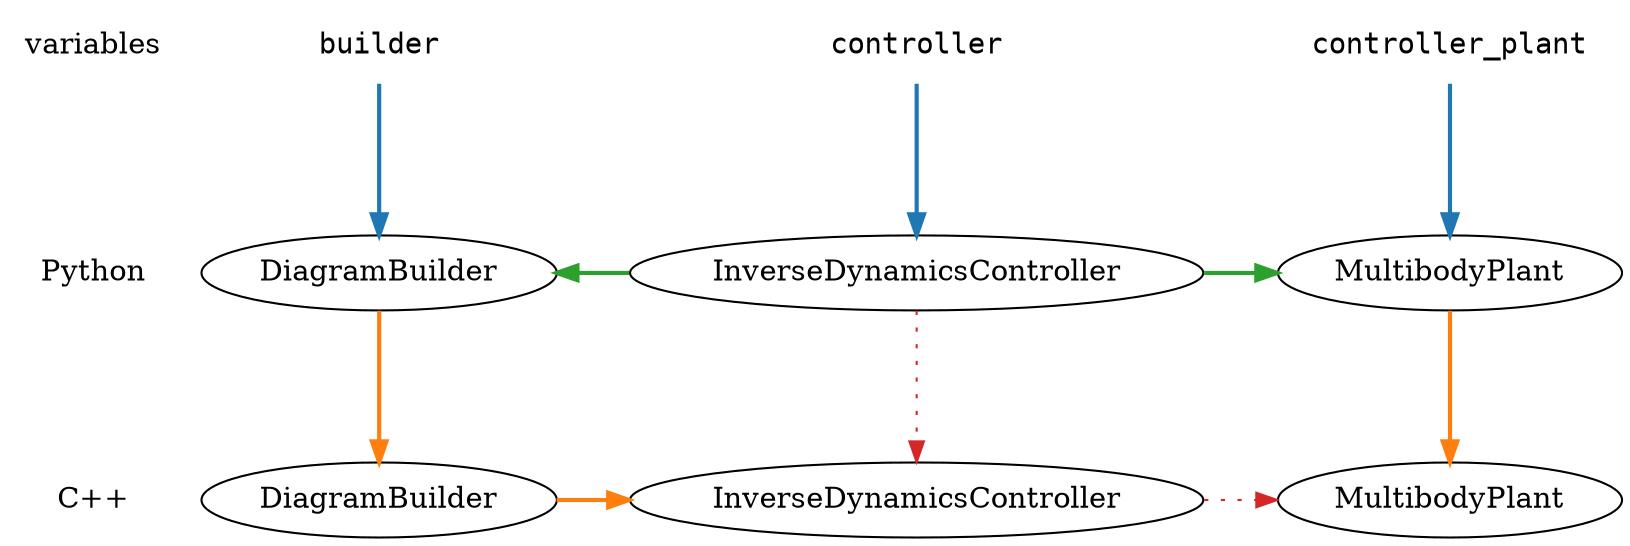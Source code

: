 digraph G {
  edge [minlen=2];
  {
    node [shape=plaintext];
    edge [style=invis];
    variables -> Python -> "C++";
  }
  {
    node [shape=plaintext, fontname="Courier"];
    controller_plant; builder; controller;
  }
  
  pymbp [label="MultibodyPlant"];
  cmbp [label="MultibodyPlant"];
  pydb [label="DiagramBuilder"];
  cdb [label="DiagramBuilder"];
  pyidc [label="InverseDynamicsController"];
  cidc [label="InverseDynamicsController"];
  
  { rank = same; variables; builder; controller; controller_plant; }
  { rank = same; Python; pymbp; pydb; pyidc; }
  { rank = same; "C++"; cmbp; cdb; cidc; }
  
  {
    edge [color="#1F77B4", style=bold];
    controller_plant -> pymbp;
    builder -> pydb;
    controller -> pyidc;
  }
  
  {
    edge [color="#FF7F0E", style=bold];
    pymbp -> cmbp;
    pydb -> cdb;
    cdb -> cidc;
  }
  
  {
    edge [color="#2CA02C", style=bold constraint=false];
    pyidc -> pydb;
    pyidc -> pymbp;
  }
  
  {
    edge [color="#D62728", style=dotted];
    pyidc -> cidc;
    cidc -> cmbp;
  }
}
